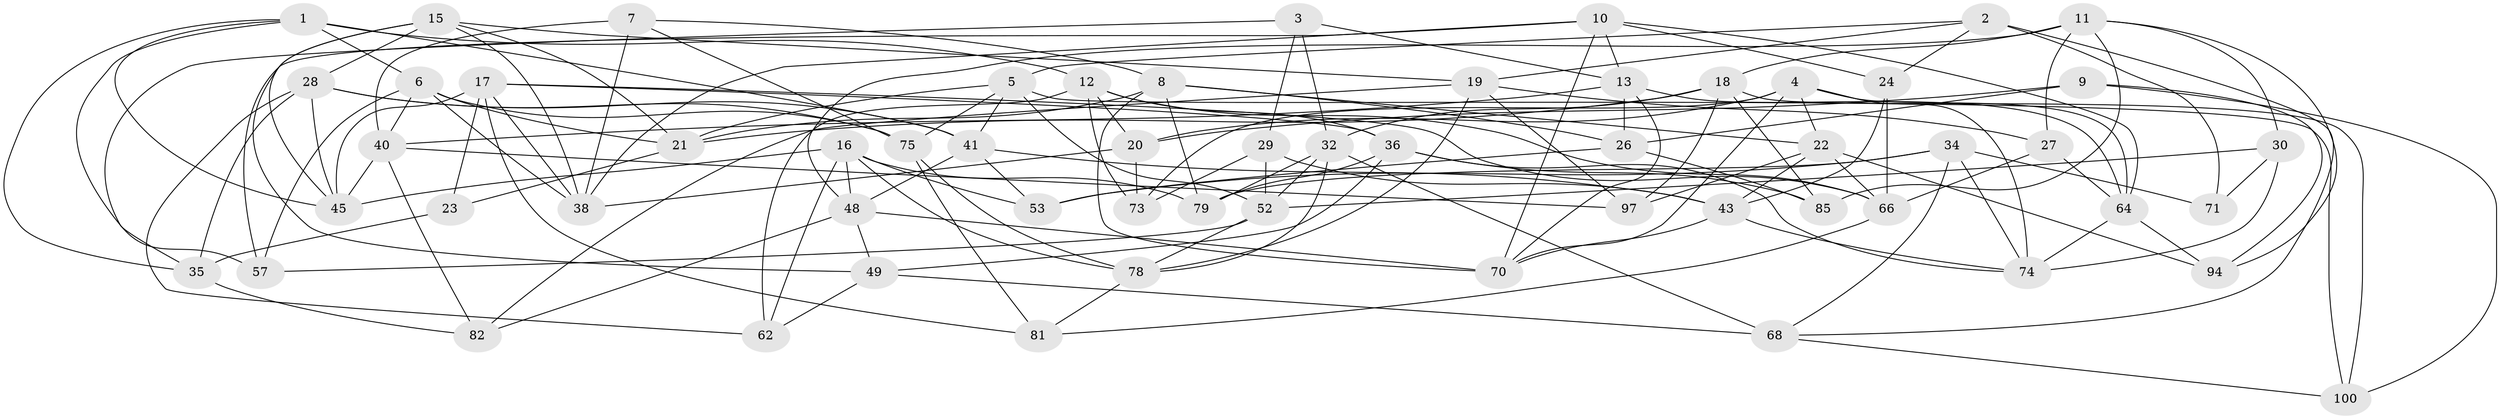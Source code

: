 // original degree distribution, {4: 1.0}
// Generated by graph-tools (version 1.1) at 2025/42/03/06/25 10:42:24]
// undirected, 59 vertices, 153 edges
graph export_dot {
graph [start="1"]
  node [color=gray90,style=filled];
  1 [super="+31"];
  2 [super="+14"];
  3;
  4 [super="+96"];
  5 [super="+56"];
  6 [super="+91"];
  7;
  8 [super="+87"];
  9 [super="+65"];
  10 [super="+89"];
  11 [super="+46"];
  12 [super="+42"];
  13 [super="+51"];
  15 [super="+83"];
  16 [super="+58"];
  17 [super="+92"];
  18 [super="+44"];
  19 [super="+63"];
  20 [super="+33"];
  21 [super="+25"];
  22 [super="+61"];
  23;
  24;
  26 [super="+86"];
  27;
  28 [super="+59"];
  29;
  30;
  32 [super="+93"];
  34 [super="+37"];
  35 [super="+39"];
  36 [super="+77"];
  38 [super="+55"];
  40 [super="+47"];
  41 [super="+84"];
  43 [super="+67"];
  45 [super="+54"];
  48 [super="+50"];
  49 [super="+95"];
  52 [super="+60"];
  53;
  57;
  62;
  64 [super="+69"];
  66 [super="+99"];
  68 [super="+72"];
  70 [super="+98"];
  71;
  73;
  74 [super="+80"];
  75 [super="+76"];
  78 [super="+90"];
  79 [super="+88"];
  81;
  82;
  85;
  94;
  97;
  100;
  1 -- 57;
  1 -- 41;
  1 -- 6;
  1 -- 35;
  1 -- 12;
  1 -- 45;
  2 -- 24;
  2 -- 71 [weight=2];
  2 -- 5;
  2 -- 19;
  2 -- 68;
  3 -- 35;
  3 -- 29;
  3 -- 32;
  3 -- 13;
  4 -- 64;
  4 -- 20;
  4 -- 70;
  4 -- 73;
  4 -- 74;
  4 -- 22;
  5 -- 75;
  5 -- 52;
  5 -- 41;
  5 -- 21;
  5 -- 100;
  6 -- 40;
  6 -- 57;
  6 -- 38;
  6 -- 75;
  6 -- 21;
  7 -- 8;
  7 -- 75;
  7 -- 40;
  7 -- 38;
  8 -- 21;
  8 -- 70;
  8 -- 26;
  8 -- 22;
  8 -- 79;
  9 -- 100;
  9 -- 20 [weight=2];
  9 -- 26 [weight=2];
  9 -- 94;
  10 -- 64;
  10 -- 24;
  10 -- 38;
  10 -- 57;
  10 -- 70;
  10 -- 13;
  11 -- 30;
  11 -- 85;
  11 -- 94;
  11 -- 48;
  11 -- 18;
  11 -- 27;
  12 -- 73;
  12 -- 66;
  12 -- 62;
  12 -- 20;
  12 -- 36;
  13 -- 70;
  13 -- 26;
  13 -- 64;
  13 -- 40;
  15 -- 21;
  15 -- 28;
  15 -- 49;
  15 -- 45;
  15 -- 19;
  15 -- 38;
  16 -- 53;
  16 -- 79;
  16 -- 78;
  16 -- 48;
  16 -- 45;
  16 -- 62;
  17 -- 23;
  17 -- 81;
  17 -- 38;
  17 -- 45;
  17 -- 66;
  17 -- 36;
  18 -- 100;
  18 -- 21;
  18 -- 97;
  18 -- 85;
  18 -- 32;
  19 -- 82;
  19 -- 97;
  19 -- 27;
  19 -- 78;
  20 -- 73;
  20 -- 38;
  21 -- 23;
  22 -- 94;
  22 -- 66;
  22 -- 43;
  22 -- 97;
  23 -- 35 [weight=2];
  24 -- 66;
  24 -- 43;
  26 -- 53;
  26 -- 85;
  27 -- 64;
  27 -- 66;
  28 -- 45;
  28 -- 35;
  28 -- 41;
  28 -- 75;
  28 -- 62;
  29 -- 73;
  29 -- 52;
  29 -- 43;
  30 -- 74;
  30 -- 71;
  30 -- 52;
  32 -- 52;
  32 -- 78;
  32 -- 79;
  32 -- 68;
  34 -- 53;
  34 -- 79 [weight=2];
  34 -- 68;
  34 -- 74;
  34 -- 71;
  35 -- 82;
  36 -- 85;
  36 -- 49;
  36 -- 74;
  36 -- 79;
  40 -- 82;
  40 -- 97;
  40 -- 45;
  41 -- 53;
  41 -- 48;
  41 -- 43;
  43 -- 74;
  43 -- 70;
  48 -- 82;
  48 -- 70;
  48 -- 49;
  49 -- 68 [weight=2];
  49 -- 62;
  52 -- 57;
  52 -- 78;
  64 -- 74;
  64 -- 94;
  66 -- 81;
  68 -- 100;
  75 -- 81;
  75 -- 78;
  78 -- 81;
}
